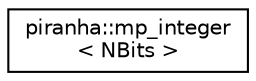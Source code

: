digraph "Graphical Class Hierarchy"
{
  edge [fontname="Helvetica",fontsize="10",labelfontname="Helvetica",labelfontsize="10"];
  node [fontname="Helvetica",fontsize="10",shape=record];
  rankdir="LR";
  Node0 [label="piranha::mp_integer\l\< NBits \>",height=0.2,width=0.4,color="black", fillcolor="white", style="filled",URL="$classpiranha_1_1mp__integer.html",tooltip="Multiple precision integer class. "];
}
